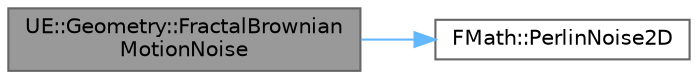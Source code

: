 digraph "UE::Geometry::FractalBrownianMotionNoise"
{
 // INTERACTIVE_SVG=YES
 // LATEX_PDF_SIZE
  bgcolor="transparent";
  edge [fontname=Helvetica,fontsize=10,labelfontname=Helvetica,labelfontsize=10];
  node [fontname=Helvetica,fontsize=10,shape=box,height=0.2,width=0.4];
  rankdir="LR";
  Node1 [id="Node000001",label="UE::Geometry::FractalBrownian\lMotionNoise",height=0.2,width=0.4,color="gray40", fillcolor="grey60", style="filled", fontcolor="black",tooltip=" "];
  Node1 -> Node2 [id="edge1_Node000001_Node000002",color="steelblue1",style="solid",tooltip=" "];
  Node2 [id="Node000002",label="FMath::PerlinNoise2D",height=0.2,width=0.4,color="grey40", fillcolor="white", style="filled",URL="$dc/d20/structFMath.html#a63037bdb900db0ed3373303aef2e7b2d",tooltip="Generates a 2D Perlin noise sample at the given location."];
}
